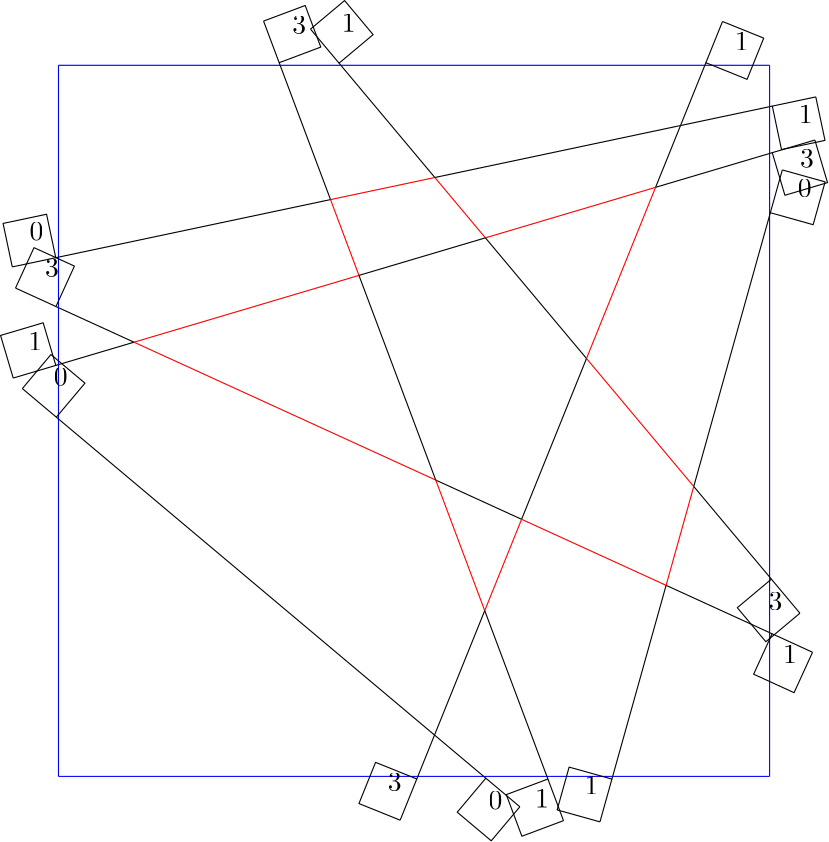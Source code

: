 <?xml version="1.0" encoding="UTF-8"?>
<ipe version="70005" creator="HGeometry"><ipestyle name="basic">
<color name="red" value="1 0 0"/>
<color name="green" value="0 1 0"/>
<color name="blue" value="0 0 1"/>
<color name="yellow" value="1 1 0"/>
<color name="orange" value="1 0.647 0"/>
<color name="gold" value="1 0.843 0"/>
<color name="purple" value="0.627 0.125 0.941"/>
<color name="gray" value="0.745 0.745 0.745"/>
<color name="brown" value="0.647 0.165 0.165"/>
<color name="navy" value="0 0 0.502"/>
<color name="pink" value="1 0.753 0.796"/>
<color name="seagreen" value="0.18 0.545 0.341"/>
<color name="turquoise" value="0.251 0.878 0.816"/>
<color name="violet" value="0.933 0.51 0.933"/>
<color name="darkblue" value="0 0 0.545"/>
<color name="darkcyan" value="0 0.545 0.545"/>
<color name="darkgray" value="0.663 0.663 0.663"/>
<color name="darkgreen" value="0 0.392 0"/>
<color name="darkmagenta" value="0.545 0 0.545"/>
<color name="darkorange" value="1 0.549 0"/>
<color name="darkred" value="0.545 0 0"/>
<color name="lightblue" value="0.678 0.847 0.902"/>
<color name="lightcyan" value="0.878 1 1"/>
<color name="lightgray" value="0.827 0.827 0.827"/>
<color name="lightgreen" value="0.565 0.933 0.565"/>
<color name="lightyellow" value="1 1 0.878"/>
<dashstyle name="dashed" value="[4] 0"/>
<dashstyle name="dotted" value="[1 3] 0"/>
<dashstyle name="dash dotted" value="[4 2 1 2] 0"/>
<dashstyle name="dash dot dotted" value="[4 2 1 2 1 2] 0"/>
<pen name="heavier" value="0.8"/>
<pen name="fat" value="1.2"/>
<pen name="ultrafat" value="2"/>
<textsize name="large" value="\large"/>
<textsize name="Large" value="\Large"/>
<textsize name="LARGE" value="\LARGE"/>
<textsize name="huge" value="\huge"/>
<textsize name="Huge" value="\Huge"/>
<textsize name="small" value="\small"/>
<textsize name="footnote" value="\footnotesize"/>
<textsize name="tiny" value="\tiny"/>
<symbolsize name="small" value="2"/>
<symbolsize name="tiny" value="1.1"/>
<symbolsize name="large" value="5"/>
<arrowsize name="small" value="5"/>
<arrowsize name="tiny" value="3"/>
<arrowsize name="large" value="10"/>
<gridsize name="4 pts" value="4"/>
<gridsize name="8 pts (~3 mm)" value="8"/>
<gridsize name="16 pts (~6 mm)" value="16"/>
<gridsize name="32 pts (~12 mm)" value="32"/>
<gridsize name="10 pts (~3.5 mm)" value="10"/>
<gridsize name="20 pts (~7 mm)" value="20"/>
<gridsize name="14 pts (~5 mm)" value="14"/>
<gridsize name="28 pts (~10 mm)" value="28"/>
<gridsize name="56 pts (~20 mm)" value="56"/>
<anglesize name="90 deg" value="90"/>
<anglesize name="60 deg" value="60"/>
<anglesize name="45 deg" value="45"/>
<anglesize name="30 deg" value="30"/>
<anglesize name="22.5 deg" value="22.5"/>
<symbol name="mark/circle(sx)" transformations="translations">
<path fill="sym-stroke">
0.6 0 0 0.6 0 0 e 0.4 0 0 0.4 0 0 e
</path></symbol>
<symbol name="mark/disk(sx)" transformations="translations">
<path fill="sym-stroke">
0.6 0 0 0.6 0 0 e
</path></symbol>
<symbol name="mark/fdisk(sfx)" transformations="translations">
<group><path fill="sym-fill">
0.5 0 0 0.5 0 0 e
</path><path fill="sym-stroke" fillrule="eofill">
0.6 0 0 0.6 0 0 e 0.4 0 0 0.4 0 0 e
</path></group></symbol>
<symbol name="mark/box(sx)" transformations="translations">
<path fill="sym-stroke" fillrule="eofill">
-0.6 -0.6 m 0.6 -0.6 l 0.6 0.6 l -0.6 0.6 l h
-0.4 -0.4 m 0.4 -0.4 l 0.4 0.4 l -0.4 0.4 l h</path></symbol>
<symbol name="mark/square(sx)" transformations="translations">
<path fill="sym-stroke">
-0.6 -0.6 m 0.6 -0.6 l 0.6 0.6 l -0.6 0.6 l h</path></symbol>
<symbol name="mark/fsquare(sfx)" transformations="translations">
<group><path fill="sym-fill">
-0.5 -0.5 m 0.5 -0.5 l 0.5 0.5 l -0.5 0.5 l h</path>
<path fill="sym-stroke" fillrule="eofill">
-0.6 -0.6 m 0.6 -0.6 l 0.6 0.6 l -0.6 0.6 l h
-0.4 -0.4 m 0.4 -0.4 l 0.4 0.4 l -0.4 0.4 l h</path></group></symbol>
<symbol name="mark/cross(sx)" transformations="translations">
<group><path fill="sym-stroke">
-0.43 -0.57 m 0.57 0.43 l 0.43 0.57 l -0.57 -0.43 l h</path>
<path fill="sym-stroke">
-0.43 0.57 m 0.57 -0.43 l 0.43 -0.57 l -0.57 0.43 l h</path>
</group></symbol>
<symbol name="arrow/arc(spx)">
<path pen="sym-pen" stroke="sym-stroke" fill="sym-stroke">
0 0 m -1.0 0.333 l -1.0 -0.333 l h</path></symbol>
<symbol name="arrow/farc(spx)">
<path pen="sym-pen" stroke="sym-stroke" fill="white">
0 0 m -1.0 0.333 l -1.0 -0.333 l h</path></symbol>
<symbol name="arrow/ptarc(spx)">
<path pen="sym-pen" stroke="sym-stroke" fill="sym-stroke">
0 0 m -1.0 0.333 l -0.8 0 l -1.0 -0.333 l h</path></symbol>
<symbol name="arrow/fptarc(spx)">
<path pen="sym-pen" stroke="sym-stroke" fill="white">
0 0 m -1.0 0.333 l -0.8 0 l -1.0 -0.333 l h</path></symbol>
<symbol name="arrow/fnormal(spx)">
<path pen="sym-pen" stroke="sym-stroke" fill="white">
0 0 m -1.0 0.333 l -1.0 -0.333 l h</path></symbol>
<symbol name="arrow/pointed(spx)">
<path pen="sym-pen" stroke="sym-stroke" fill="sym-stroke">
0 0 m -1.0 0.333 l -0.8 0 l -1.0 -0.333 l h</path></symbol>
<symbol name="arrow/fpointed(spx)">
<path pen="sym-pen" stroke="sym-stroke" fill="white">
0 0 m -1.0 0.333 l -0.8 0 l -1.0 -0.333 l h</path></symbol>
<symbol name="arrow/linear(spx)">
<path pen="sym-pen" stroke="sym-stroke">
-1.0 0.333 m 0 0 l -1.0 -0.333 l</path></symbol>
<symbol name="arrow/fdouble(spx)">
<path pen="sym-pen" stroke="sym-stroke" fill="white">
0 0 m -1.0 0.333 l -1.0 -0.333 l h
-1 0 m -2.0 0.333 l -2.0 -0.333 l h
</path></symbol>
<symbol name="arrow/double(spx)">
<path pen="sym-pen" stroke="sym-stroke" fill="sym-stroke">
0 0 m -1.0 0.333 l -1.0 -0.333 l h
-1 0 m -2.0 0.333 l -2.0 -0.333 l h
</path></symbol>
<tiling name="falling" angle="-60" width="1" step="4"/>
<tiling name="rising" angle="30" width="1" step="4"/>
<textstyle name="center" begin="\begin{center}" end="\end{center}"/>
<textstyle name="itemize" begin="\begin{itemize}" end="\end{itemize}"/>
<textstyle name="item" begin="\begin{itemize}\item{}" end="\end{itemize}"/>
</ipestyle><page><path stroke="blue">-128.0 128.0 m
-101.40017 128.0 -74.80033 128.0 -48.2005 128.0 c
</path><path stroke="blue">-48.2005 128.0 m
-40.917866 128.0 -33.635235 128.0 -26.3526 128.0 c
</path><path stroke="blue">-26.3526 128.0 m
17.328266 128.0 61.00913 128.0 104.69 128.0 c
</path><path stroke="blue">104.69 128.0 m
112.46 128.0 120.23 128.0 128.0 128.0 c
</path><path stroke="blue">128.0 128.0 m
128.0 123.035 128.0 118.07 128.0 113.105 c
</path><path stroke="blue">128.0 113.105 m
128.0 107.49133 128.0 101.87767 128.0 96.264 c
</path><path stroke="blue">128.0 96.264 m
128.0 88.8296 128.0 81.3952 128.0 73.9608 c
</path><path stroke="blue">128.0 73.9608 m
128.0 30.568298 128.0 -12.824198 128.0 -56.2167 c
</path><path stroke="blue">128.0 -56.2167 m
128.0 -62.892467 128.0 -69.56823 128.0 -76.244 c
</path><path stroke="blue">128.0 -76.244 m
128.0 -93.496 128.0 -110.748 128.0 -128.0 c
</path><path stroke="blue">128.0 -128.0 m
109.169365 -128.0 90.33873 -128.0 71.5081 -128.0 c
</path><path stroke="blue">71.5081 -128.0 m
63.618565 -128.0 55.729034 -128.0 47.8395 -128.0 c
</path><path stroke="blue">47.8395 -128.0 m
40.2534 -128.0 32.6673 -128.0 25.0812 -128.0 c
</path><path stroke="blue">25.0812 -128.0 m
17.176483 -128.0 9.271767 -128.0 1.36705 -128.0 c
</path><path stroke="blue">1.36705 -128.0 m
-41.7553 -128.0 -84.87765 -128.0 -128.0 -128.0 c
</path><path stroke="blue">-128.0 -128.0 m
-128.0 -85.10697 -128.0 -42.21394 -128.0 0.67909 c
</path><path stroke="blue">-128.0 0.67909 m
-128.0 7.2031264 -128.0 13.727163 -128.0 20.2512 c
</path><path stroke="blue">-128.0 20.2512 m
-128.0 27.0787 -128.0 33.9062 -128.0 40.7337 c
</path><path stroke="blue">-128.0 40.7337 m
-128.0 46.8026 -128.0 52.8715 -128.0 58.9404 c
</path><path stroke="blue">-128.0 58.9404 m
-128.0 81.960266 -128.0 104.98013 -128.0 128.0 c
</path><path stroke="black">-128.0 58.9404 m
-95.35533 65.84737 -62.71067 72.75433 -30.066 79.6613 c
</path><path stroke="red">-30.066 79.6613 m
-17.546837 82.310135 -5.0276732 84.95897 7.49149 87.6078 c
</path><path stroke="black">7.49149 87.6078 m
36.974495 93.84586 66.4575 100.08393 95.9405 106.322 c
</path><path stroke="black">95.9405 106.322 m
106.627 108.583 117.3135 110.844 128.0 113.105 c
</path><path stroke="black">-128.0 20.2512 m
-118.94334 22.940332 -109.886665 25.629467 -100.83 28.3186 c
</path><path stroke="red">-100.83 28.3186 m
-73.8292 36.335835 -46.8284 44.353065 -19.8276 52.3703 c
</path><path stroke="black">-19.8276 52.3703 m
-4.654466 56.87557 10.518667 61.380833 25.6918 65.8861 c
</path><path stroke="red">25.6918 65.8861 m
46.115566 71.95043 66.53933 78.01476 86.9631 84.0791 c
</path><path stroke="black">86.9631 84.0791 m
100.64207 88.14073 114.32103 92.20237 128.0 96.264 c
</path><path stroke="black">-128.0 0.67909 m
-82.87529 -37.252274 -37.75058 -75.18364 7.37413 -113.115 c
</path><path stroke="black">7.37413 -113.115 m
13.276486 -118.07667 19.178843 -123.03833 25.0812 -128.0 c
</path><path stroke="black">-128.0 40.7337 m
-118.94334 36.595333 -109.886665 32.456966 -100.83 28.3186 c
</path><path stroke="red">-100.83 28.3186 m
-64.61294 11.7694 -28.395874 -4.7798 7.82119 -21.329 c
</path><path stroke="black">7.82119 -21.329 m
18.121193 -26.035534 28.421198 -30.742067 38.7212 -35.4486 c
</path><path stroke="red">38.7212 -35.4486 m
56.063034 -43.372833 73.40487 -51.297066 90.7467 -59.2213 c
</path><path stroke="black">90.7467 -59.2213 m
103.16447 -64.89553 115.58223 -70.56976 128.0 -76.244 c
</path><path stroke="black">-48.2005 128.0 m
-42.155666 111.8871 -36.110832 95.7742 -30.066 79.6613 c
</path><path stroke="red">-30.066 79.6613 m
-26.6532 70.5643 -23.2404 61.4673 -19.8276 52.3703 c
</path><path stroke="black">-19.8276 52.3703 m
-10.611336 27.803867 -1.3950728 3.237433 7.82119 -21.329 c
</path><path stroke="red">7.82119 -21.329 m
13.69816 -36.994366 19.57513 -52.65973 25.4521 -68.3251 c
</path><path stroke="black">25.4521 -68.3251 m
32.914566 -88.216736 40.377033 -108.10837 47.8395 -128.0 c
</path><path stroke="black">-26.3526 128.0 m
-15.071237 114.535934 -3.7898736 101.07187 7.49149 87.6078 c
</path><path stroke="red">7.49149 87.6078 m
13.55826 80.36723 19.62503 73.12666 25.6918 65.8861 c
</path><path stroke="black">25.6918 65.8861 m
37.823967 51.4066 49.956135 36.9271 62.0883 22.4476 c
</path><path stroke="red">62.0883 22.4476 m
74.9592 7.0865674 87.8301 -8.2744665 100.701 -23.6355 c
</path><path stroke="black">100.701 -23.6355 m
109.80067 -34.4959 118.90033 -45.3563 128.0 -56.2167 c
</path><path stroke="black">104.69 128.0 m
101.7735 120.774 98.857 113.548 95.9405 106.322 c
</path><path stroke="black">95.9405 106.322 m
92.94804 98.9077 89.95557 91.4934 86.9631 84.0791 c
</path><path stroke="red">86.9631 84.0791 m
78.6715 63.535267 70.3799 42.991432 62.0883 22.4476 c
</path><path stroke="black">62.0883 22.4476 m
54.299267 3.1488671 46.510235 -16.149866 38.7212 -35.4486 c
</path><path stroke="red">38.7212 -35.4486 m
34.29817 -46.407433 29.875134 -57.366264 25.4521 -68.3251 c
</path><path stroke="black">25.4521 -68.3251 m
19.42611 -83.255066 13.40012 -98.185036 7.37413 -113.115 c
</path><path stroke="black">7.37413 -113.115 m
5.37177 -118.07667 3.3694098 -123.03833 1.36705 -128.0 c
</path><path stroke="black">128.0 73.9608 m
118.90033 41.4287 109.80067 8.896601 100.701 -23.6355 c
</path><path stroke="red">100.701 -23.6355 m
97.3829 -35.497433 94.0648 -47.359367 90.7467 -59.2213 c
</path><path stroke="black">90.7467 -59.2213 m
84.33383 -82.14753 77.92097 -105.07377 71.5081 -128.0 c
</path><path>1.36705 -128.0 m
0.9928106 -128.92734 l
</path><group><text pos="-9.419762 -133.35208" type="label">3</text><path>-4.99502 -143.76465 m
-19.832335 -137.77682 l
-13.844503 -122.939514 l
0.9928112 -128.92734 l
-4.99502 -143.76465 l
</path></group><path>25.0812 -128.0 m
25.846668 -128.64348 l
</path><group><text pos="26.82264 -139.91501" type="label">0</text><path>38.094173 -138.93904 m
27.79861 -151.18654 l
15.5511055 -140.89098 l
25.846668 -128.64348 l
38.094173 -138.93904 l
</path></group><path>47.8395 -128.0 m
48.19075 -128.93628 l
</path><group><text pos="43.510513 -139.23654" type="label">1</text><path>53.810776 -143.91678 m
38.830276 -149.5368 l
33.21025 -134.5563 l
48.19075 -128.93628 l
53.810776 -143.91678 l
</path></group><path>71.5081 -128.0 m
71.23872 -128.96303 l
</path><group><text pos="61.379425 -134.5123" type="label">1</text><path>66.92868 -144.3716 m
51.520126 -140.06157 l
55.83017 -124.653 l
71.23872 -128.96304 l
66.92868 -144.3716 l
</path></group><path>128.0 -76.244 m
128.90955 -76.659615 l
</path><group><text pos="132.861 -87.26084" type="label">1</text><path>143.46222 -83.309395 m
136.81244 -97.86207 l
122.259766 -91.21229 l
128.90955 -76.659615 l
143.46222 -83.309395 l
</path></group><path>128.0 -56.2167 m
128.64224 -56.983208 l
</path><group><text pos="127.64809 -68.25315" type="label">3</text><path>138.91803 -69.24731 m
126.65393 -79.523094 l
116.37814 -67.258995 l
128.64224 -56.983204 l
138.91803 -69.24731 l
</path></group><path>128.0 73.9608 m
128.26938 74.923836 l
</path><group><text pos="138.12866 80.47313" type="label">0</text><path>132.57938 90.332405 m
147.98795 86.02242 l
143.67795 70.61385 l
128.26938 74.923836 l
132.57938 90.332405 l
</path></group><path>128.0 96.264 m
128.95863 96.548645 l
</path><group><text pos="138.90485 91.156715" type="label">3</text><path>144.29677 101.10292 m
148.85106 85.764786 l
133.51292 81.21051 l
128.95863 96.548645 l
144.29677 101.10292 l
</path></group><path>128.0 113.105 m
128.97835 113.312 l
</path><group><text pos="138.46103 107.141205" type="label">1</text><path>144.63182 116.623886 m
147.94371 100.97041 l
132.29024 97.65852 l
128.97835 113.312 l
144.63182 116.623886 l
</path></group><path>104.69 128.0 m
105.06428 128.92732 l
</path><group><text pos="115.47703 133.35164" type="label">1</text><path>111.05271 143.76439 m
125.88978 137.77596 l
119.901344 122.93889 l
105.06428 128.92732 l
111.05271 143.76439 l
</path></group><path>-26.3526 128.0 m
-26.994843 128.7665 l
</path><group><text pos="-26.000763 140.03645" type="label">1</text><path>-37.270714 141.03053 m
-25.006683 151.30641 l
-14.730811 139.04237 l
-26.994843 128.7665 l
-37.270714 141.03053 l
</path></group><path>-48.2005 128.0 m
-48.55175 128.93628 l
</path><group><text pos="-43.871502 139.23653" type="label">3</text><path>-54.17176 143.91678 m
-39.191254 149.53677 l
-33.571243 134.55627 l
-48.55175 128.93628 l
-54.17176 143.91678 l
</path></group><path>-128.0 58.9404 m
-128.97835 58.733402 l
</path><group><text pos="-138.46106 64.90415" type="label">0</text><path>-144.63182 55.421436 m
-147.94377 71.0749 l
-132.2903 74.38686 l
-128.97835 58.733402 l
-144.63182 55.421436 l
</path></group><path>-128.0 40.7337 m
-128.90955 41.149307 l
</path><group><text pos="-132.86104 51.750523" type="label">3</text><path>-143.46225 47.79904 m
-136.81253 62.351738 l
-122.25982 55.702003 l
-128.90955 41.149307 l
-143.46225 47.79904 l
</path></group><path>-128.0 20.2512 m
-128.95863 19.966558 l
</path><group><text pos="-138.90483 25.35851" type="label">1</text><path>-144.29677 15.412309 m
-148.85103 30.750458 l
-133.5129 35.30471 l
-128.95863 19.96656 l
-144.29677 15.412309 l
</path></group><path>-128.0 0.67909 m
-128.76549 1.3225467 l
</path><group><text pos="-129.74168 12.594059" type="label">0</text><path>-141.0132 11.617853 m
-130.71788 23.865572 l
-118.47017 13.570266 l
-128.76547 1.322546 l
-141.0132 11.617853 l
</path></group></page></ipe>